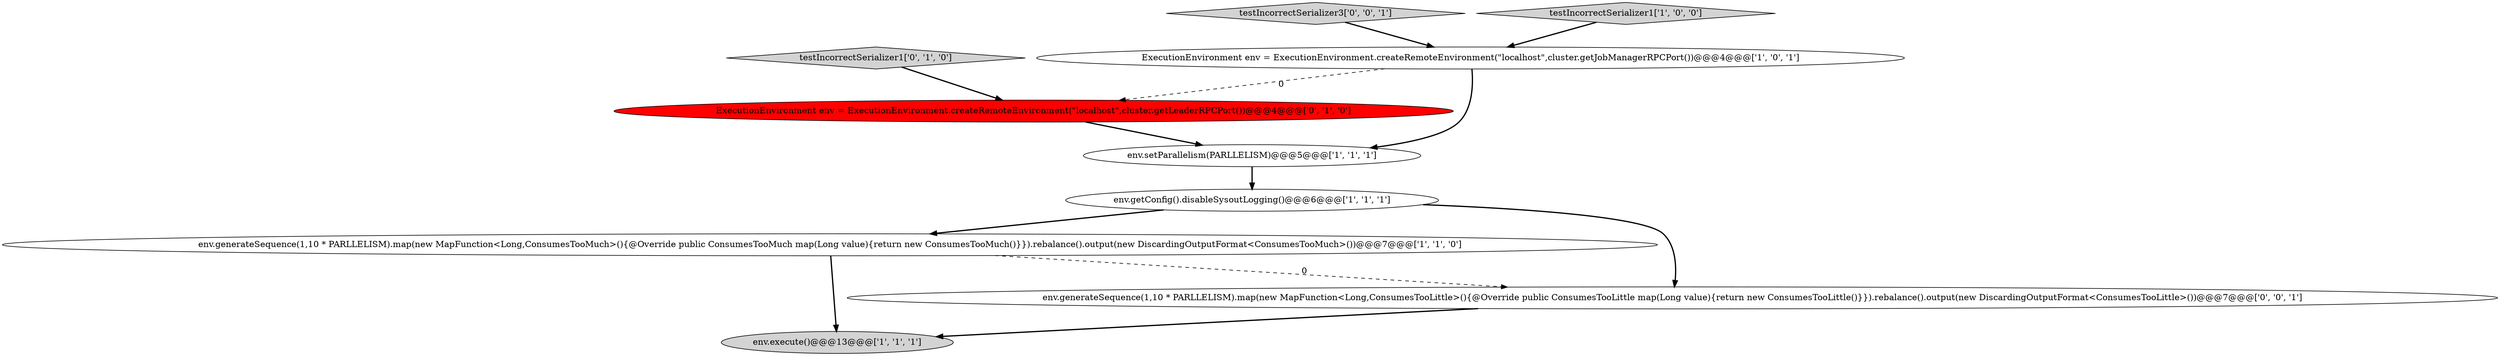 digraph {
3 [style = filled, label = "ExecutionEnvironment env = ExecutionEnvironment.createRemoteEnvironment(\"localhost\",cluster.getJobManagerRPCPort())@@@4@@@['1', '0', '1']", fillcolor = white, shape = ellipse image = "AAA0AAABBB1BBB"];
6 [style = filled, label = "ExecutionEnvironment env = ExecutionEnvironment.createRemoteEnvironment(\"localhost\",cluster.getLeaderRPCPort())@@@4@@@['0', '1', '0']", fillcolor = red, shape = ellipse image = "AAA1AAABBB2BBB"];
1 [style = filled, label = "env.setParallelism(PARLLELISM)@@@5@@@['1', '1', '1']", fillcolor = white, shape = ellipse image = "AAA0AAABBB1BBB"];
8 [style = filled, label = "testIncorrectSerializer3['0', '0', '1']", fillcolor = lightgray, shape = diamond image = "AAA0AAABBB3BBB"];
5 [style = filled, label = "env.execute()@@@13@@@['1', '1', '1']", fillcolor = lightgray, shape = ellipse image = "AAA0AAABBB1BBB"];
2 [style = filled, label = "testIncorrectSerializer1['1', '0', '0']", fillcolor = lightgray, shape = diamond image = "AAA0AAABBB1BBB"];
4 [style = filled, label = "env.getConfig().disableSysoutLogging()@@@6@@@['1', '1', '1']", fillcolor = white, shape = ellipse image = "AAA0AAABBB1BBB"];
0 [style = filled, label = "env.generateSequence(1,10 * PARLLELISM).map(new MapFunction<Long,ConsumesTooMuch>(){@Override public ConsumesTooMuch map(Long value){return new ConsumesTooMuch()}}).rebalance().output(new DiscardingOutputFormat<ConsumesTooMuch>())@@@7@@@['1', '1', '0']", fillcolor = white, shape = ellipse image = "AAA0AAABBB1BBB"];
9 [style = filled, label = "env.generateSequence(1,10 * PARLLELISM).map(new MapFunction<Long,ConsumesTooLittle>(){@Override public ConsumesTooLittle map(Long value){return new ConsumesTooLittle()}}).rebalance().output(new DiscardingOutputFormat<ConsumesTooLittle>())@@@7@@@['0', '0', '1']", fillcolor = white, shape = ellipse image = "AAA0AAABBB3BBB"];
7 [style = filled, label = "testIncorrectSerializer1['0', '1', '0']", fillcolor = lightgray, shape = diamond image = "AAA0AAABBB2BBB"];
9->5 [style = bold, label=""];
4->9 [style = bold, label=""];
6->1 [style = bold, label=""];
1->4 [style = bold, label=""];
3->6 [style = dashed, label="0"];
7->6 [style = bold, label=""];
0->9 [style = dashed, label="0"];
3->1 [style = bold, label=""];
2->3 [style = bold, label=""];
4->0 [style = bold, label=""];
0->5 [style = bold, label=""];
8->3 [style = bold, label=""];
}

